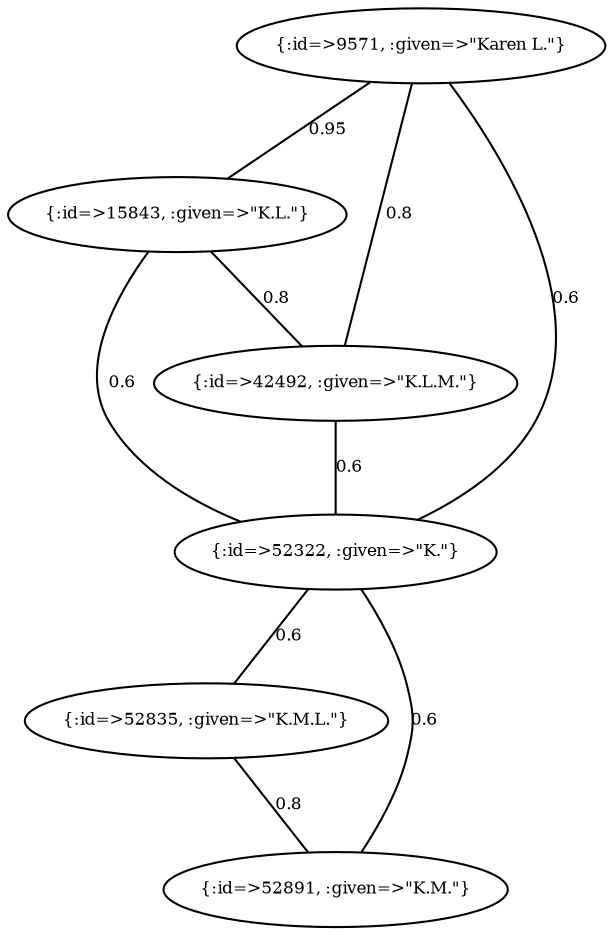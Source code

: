graph Collector__WeightedGraph {
    "{:id=>9571, :given=>\"Karen L.\"}" [
        fontsize = 8,
        label = "{:id=>9571, :given=>\"Karen L.\"}"
    ]

    "{:id=>15843, :given=>\"K.L.\"}" [
        fontsize = 8,
        label = "{:id=>15843, :given=>\"K.L.\"}"
    ]

    "{:id=>42492, :given=>\"K.L.M.\"}" [
        fontsize = 8,
        label = "{:id=>42492, :given=>\"K.L.M.\"}"
    ]

    "{:id=>52322, :given=>\"K.\"}" [
        fontsize = 8,
        label = "{:id=>52322, :given=>\"K.\"}"
    ]

    "{:id=>52835, :given=>\"K.M.L.\"}" [
        fontsize = 8,
        label = "{:id=>52835, :given=>\"K.M.L.\"}"
    ]

    "{:id=>52891, :given=>\"K.M.\"}" [
        fontsize = 8,
        label = "{:id=>52891, :given=>\"K.M.\"}"
    ]

    "{:id=>9571, :given=>\"Karen L.\"}" -- "{:id=>15843, :given=>\"K.L.\"}" [
        fontsize = 8,
        label = 0.95
    ]

    "{:id=>9571, :given=>\"Karen L.\"}" -- "{:id=>42492, :given=>\"K.L.M.\"}" [
        fontsize = 8,
        label = 0.8
    ]

    "{:id=>9571, :given=>\"Karen L.\"}" -- "{:id=>52322, :given=>\"K.\"}" [
        fontsize = 8,
        label = 0.6
    ]

    "{:id=>15843, :given=>\"K.L.\"}" -- "{:id=>42492, :given=>\"K.L.M.\"}" [
        fontsize = 8,
        label = 0.8
    ]

    "{:id=>15843, :given=>\"K.L.\"}" -- "{:id=>52322, :given=>\"K.\"}" [
        fontsize = 8,
        label = 0.6
    ]

    "{:id=>42492, :given=>\"K.L.M.\"}" -- "{:id=>52322, :given=>\"K.\"}" [
        fontsize = 8,
        label = 0.6
    ]

    "{:id=>52322, :given=>\"K.\"}" -- "{:id=>52835, :given=>\"K.M.L.\"}" [
        fontsize = 8,
        label = 0.6
    ]

    "{:id=>52322, :given=>\"K.\"}" -- "{:id=>52891, :given=>\"K.M.\"}" [
        fontsize = 8,
        label = 0.6
    ]

    "{:id=>52835, :given=>\"K.M.L.\"}" -- "{:id=>52891, :given=>\"K.M.\"}" [
        fontsize = 8,
        label = 0.8
    ]
}
